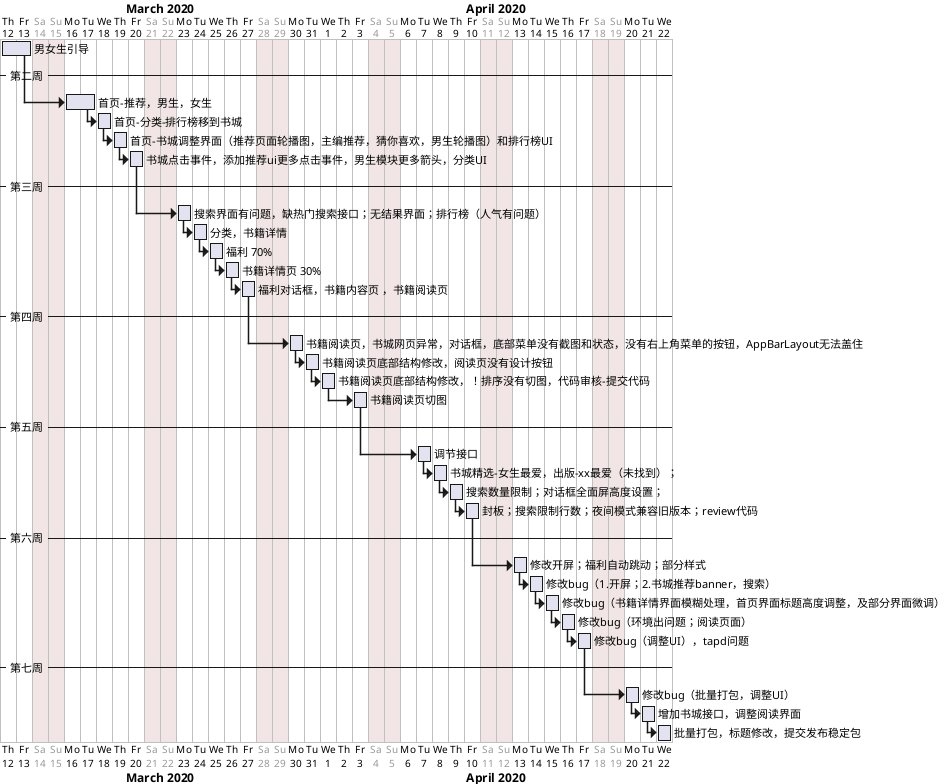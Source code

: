 @startgantt
' printscale weekly
saturday are closed
sunday are closed
Project starts the 2020/03/12
[男女生引导] lasts 2 days
-- 第二周 --
then [首页-推荐，男生，女生]   starts  2020/03/16 
[首页-推荐，男生，女生] lasts 2 days
then [首页-分类-排行榜移到书城] starts  2020/03/18
then [首页-书城调整界面（推荐页面轮播图，主编推荐，猜你喜欢，男生轮播图）和排行榜UI] starts  2020/03/19
then [书城点击事件，添加推荐ui更多点击事件，男生模块更多箭头，分类UI] starts  2020/03/20
-- 第三周 --
then [搜索界面有问题，缺热门搜索接口；无结果界面；排行榜（人气有问题）] starts  2020/03/23
then [分类，书籍详情] starts  2020/03/24
then [福利 70%] starts  2020/03/25
then [书籍详情页 30%] starts  2020/03/26
then [福利对话框，书籍内容页 ，书籍阅读页] starts  2020/03/27
-- 第四周 --
then [书籍阅读页，书城网页异常，对话框，底部菜单没有截图和状态，没有右上角菜单的按钮，AppBarLayout无法盖住] starts 2020/03/30
then [书籍阅读页底部结构修改，阅读页没有设计按钮] starts 2020/03/31
then [书籍阅读页底部结构修改，！排序没有切图，代码审核-提交代码] starts 2020/04/01
then [书籍阅读页切图] starts 2020/04/02
then [书籍阅读页切图] starts 2020/04/03

-- 第五周 --
then [调节接口] starts 2020/04/07
then [书城精选-女生最爱，出版-xx最爱（未找到）；] starts 2020/04/07
then [书城精选-女生最爱，出版-xx最爱（未找到）；] starts 2020/04/08
then [搜索数量限制；对话框全面屏高度设置；] starts 2020/04/09
then [封板；搜索限制行数；夜间模式兼容旧版本；review代码] starts 2020/04/10
-- 第六周 --
then [修改开屏；福利自动跳动；部分样式] starts 2020/04/13
then [修改bug（1.开屏；2.书城推荐banner，搜索）] starts 2020/04/14
then [修改bug（书籍详情界面模糊处理，首页界面标题高度调整，及部分界面微调）] starts 2020/04/15
then [修改bug（环境出问题；阅读页面）] starts 2020/04/16
then [修改bug（调整UI），tapd问题] starts 2020/04/17

-- 第七周 --
then [修改bug（批量打包，调整UI）] starts 2020/04/20
then [增加书城接口，调整阅读界面] starts 2020/04/21
then [批量打包，标题修改，提交发布稳定包] starts 2020/04/21

@endgantt